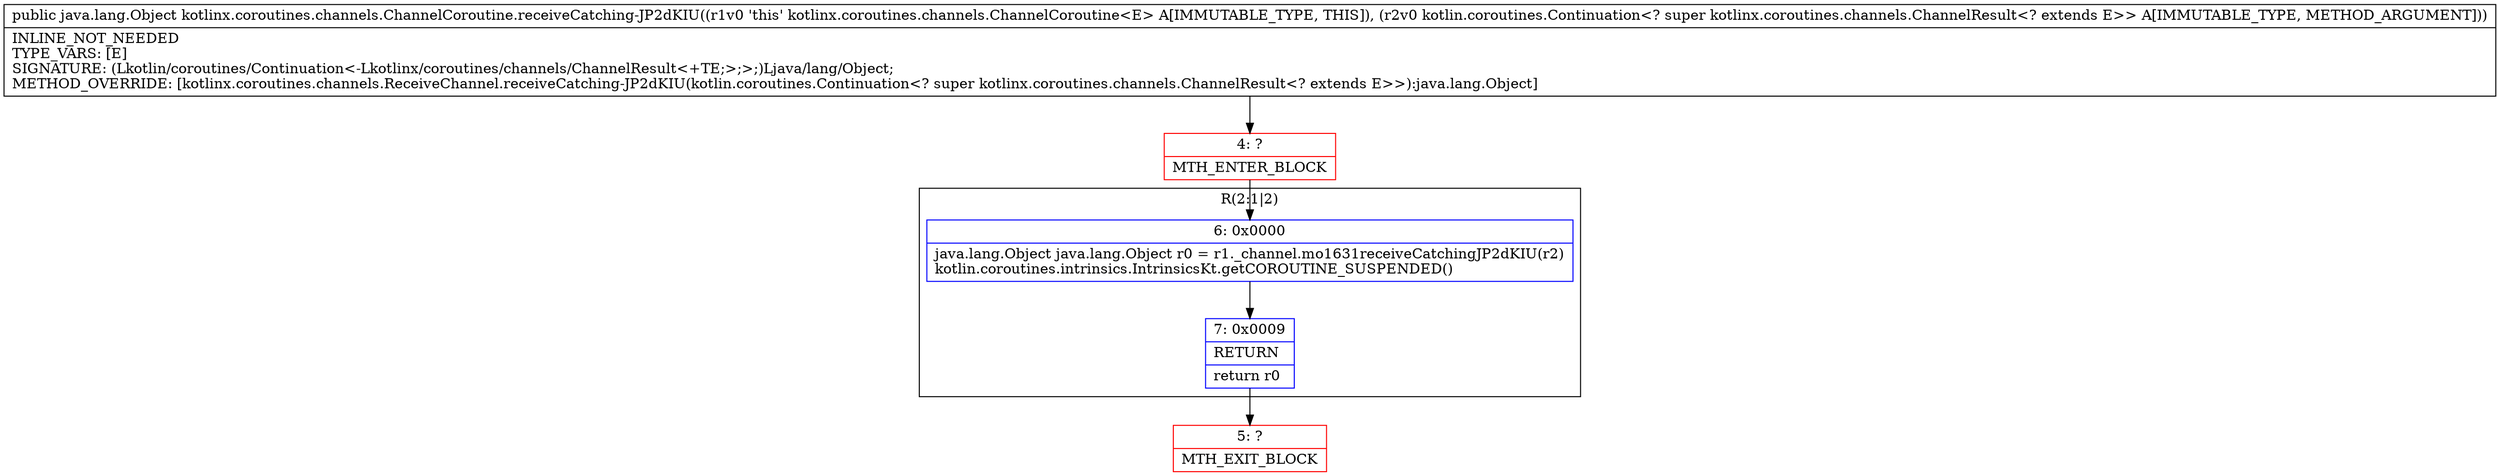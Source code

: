 digraph "CFG forkotlinx.coroutines.channels.ChannelCoroutine.receiveCatching\-JP2dKIU(Lkotlin\/coroutines\/Continuation;)Ljava\/lang\/Object;" {
subgraph cluster_Region_1845938145 {
label = "R(2:1|2)";
node [shape=record,color=blue];
Node_6 [shape=record,label="{6\:\ 0x0000|java.lang.Object java.lang.Object r0 = r1._channel.mo1631receiveCatchingJP2dKIU(r2)\lkotlin.coroutines.intrinsics.IntrinsicsKt.getCOROUTINE_SUSPENDED()\l}"];
Node_7 [shape=record,label="{7\:\ 0x0009|RETURN\l|return r0\l}"];
}
Node_4 [shape=record,color=red,label="{4\:\ ?|MTH_ENTER_BLOCK\l}"];
Node_5 [shape=record,color=red,label="{5\:\ ?|MTH_EXIT_BLOCK\l}"];
MethodNode[shape=record,label="{public java.lang.Object kotlinx.coroutines.channels.ChannelCoroutine.receiveCatching\-JP2dKIU((r1v0 'this' kotlinx.coroutines.channels.ChannelCoroutine\<E\> A[IMMUTABLE_TYPE, THIS]), (r2v0 kotlin.coroutines.Continuation\<? super kotlinx.coroutines.channels.ChannelResult\<? extends E\>\> A[IMMUTABLE_TYPE, METHOD_ARGUMENT]))  | INLINE_NOT_NEEDED\lTYPE_VARS: [E]\lSIGNATURE: (Lkotlin\/coroutines\/Continuation\<\-Lkotlinx\/coroutines\/channels\/ChannelResult\<+TE;\>;\>;)Ljava\/lang\/Object;\lMETHOD_OVERRIDE: [kotlinx.coroutines.channels.ReceiveChannel.receiveCatching\-JP2dKIU(kotlin.coroutines.Continuation\<? super kotlinx.coroutines.channels.ChannelResult\<? extends E\>\>):java.lang.Object]\l}"];
MethodNode -> Node_4;Node_6 -> Node_7;
Node_7 -> Node_5;
Node_4 -> Node_6;
}

